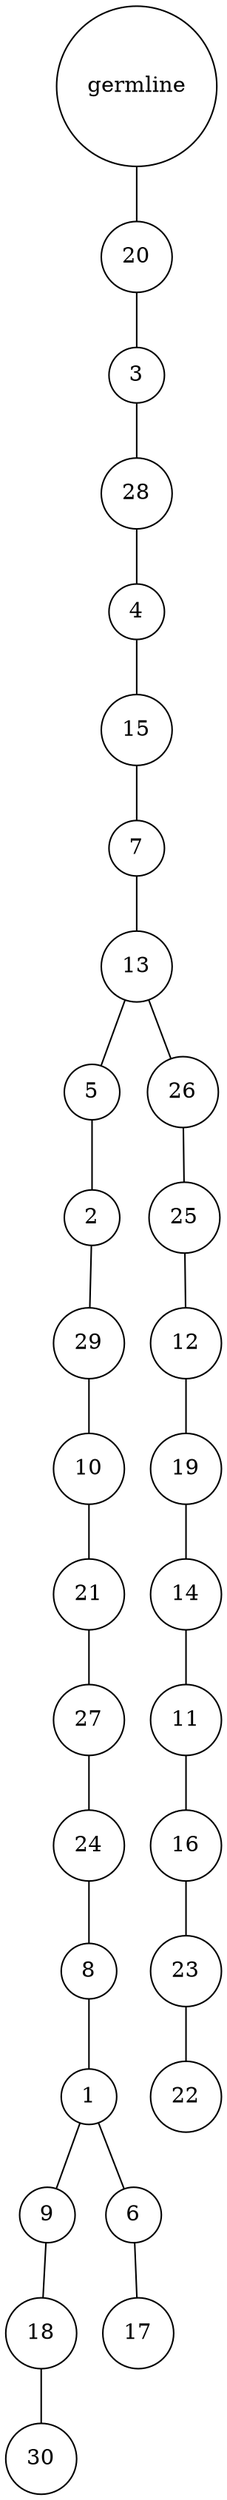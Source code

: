graph {
	rankdir=UD;
	splines=line;
	node [shape=circle]
	"0x7fa14e5e6400" [label="germline"];
	"0x7fa14e5e6430" [label="20"];
	"0x7fa14e5e6400" -- "0x7fa14e5e6430" ;
	"0x7fa14e5e6460" [label="3"];
	"0x7fa14e5e6430" -- "0x7fa14e5e6460" ;
	"0x7fa14e5e6490" [label="28"];
	"0x7fa14e5e6460" -- "0x7fa14e5e6490" ;
	"0x7fa14e5e64c0" [label="4"];
	"0x7fa14e5e6490" -- "0x7fa14e5e64c0" ;
	"0x7fa14e5e64f0" [label="15"];
	"0x7fa14e5e64c0" -- "0x7fa14e5e64f0" ;
	"0x7fa14e5e6520" [label="7"];
	"0x7fa14e5e64f0" -- "0x7fa14e5e6520" ;
	"0x7fa14e5e6550" [label="13"];
	"0x7fa14e5e6520" -- "0x7fa14e5e6550" ;
	"0x7fa14e5e6580" [label="5"];
	"0x7fa14e5e6550" -- "0x7fa14e5e6580" ;
	"0x7fa14e5e65b0" [label="2"];
	"0x7fa14e5e6580" -- "0x7fa14e5e65b0" ;
	"0x7fa14e5e65e0" [label="29"];
	"0x7fa14e5e65b0" -- "0x7fa14e5e65e0" ;
	"0x7fa14e5e6610" [label="10"];
	"0x7fa14e5e65e0" -- "0x7fa14e5e6610" ;
	"0x7fa14e5e6640" [label="21"];
	"0x7fa14e5e6610" -- "0x7fa14e5e6640" ;
	"0x7fa14e5e6670" [label="27"];
	"0x7fa14e5e6640" -- "0x7fa14e5e6670" ;
	"0x7fa14e5e66a0" [label="24"];
	"0x7fa14e5e6670" -- "0x7fa14e5e66a0" ;
	"0x7fa14e5e66d0" [label="8"];
	"0x7fa14e5e66a0" -- "0x7fa14e5e66d0" ;
	"0x7fa14e5e6700" [label="1"];
	"0x7fa14e5e66d0" -- "0x7fa14e5e6700" ;
	"0x7fa14e5e6730" [label="9"];
	"0x7fa14e5e6700" -- "0x7fa14e5e6730" ;
	"0x7fa14e5e6760" [label="18"];
	"0x7fa14e5e6730" -- "0x7fa14e5e6760" ;
	"0x7fa14e5e6790" [label="30"];
	"0x7fa14e5e6760" -- "0x7fa14e5e6790" ;
	"0x7fa14e5e67c0" [label="6"];
	"0x7fa14e5e6700" -- "0x7fa14e5e67c0" ;
	"0x7fa14e5e67f0" [label="17"];
	"0x7fa14e5e67c0" -- "0x7fa14e5e67f0" ;
	"0x7fa14e5e6820" [label="26"];
	"0x7fa14e5e6550" -- "0x7fa14e5e6820" ;
	"0x7fa14e5e6850" [label="25"];
	"0x7fa14e5e6820" -- "0x7fa14e5e6850" ;
	"0x7fa14e5e6880" [label="12"];
	"0x7fa14e5e6850" -- "0x7fa14e5e6880" ;
	"0x7fa14e5e68b0" [label="19"];
	"0x7fa14e5e6880" -- "0x7fa14e5e68b0" ;
	"0x7fa14e5e68e0" [label="14"];
	"0x7fa14e5e68b0" -- "0x7fa14e5e68e0" ;
	"0x7fa14e5e6910" [label="11"];
	"0x7fa14e5e68e0" -- "0x7fa14e5e6910" ;
	"0x7fa14e5e6940" [label="16"];
	"0x7fa14e5e6910" -- "0x7fa14e5e6940" ;
	"0x7fa14e5e6970" [label="23"];
	"0x7fa14e5e6940" -- "0x7fa14e5e6970" ;
	"0x7fa14e5e69a0" [label="22"];
	"0x7fa14e5e6970" -- "0x7fa14e5e69a0" ;
}
